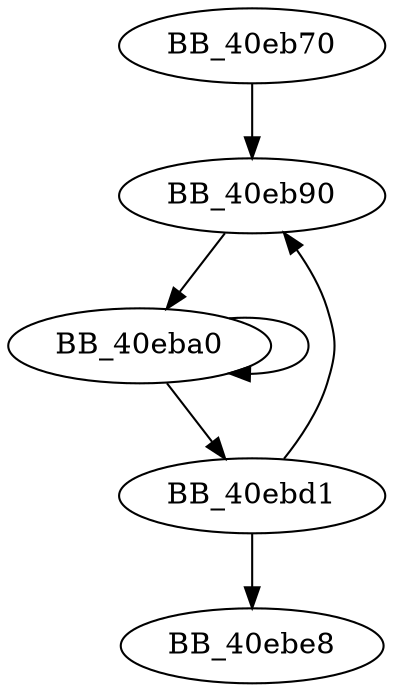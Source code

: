 DiGraph sub_40EB70{
BB_40eb70->BB_40eb90
BB_40eb90->BB_40eba0
BB_40eba0->BB_40eba0
BB_40eba0->BB_40ebd1
BB_40ebd1->BB_40eb90
BB_40ebd1->BB_40ebe8
}

